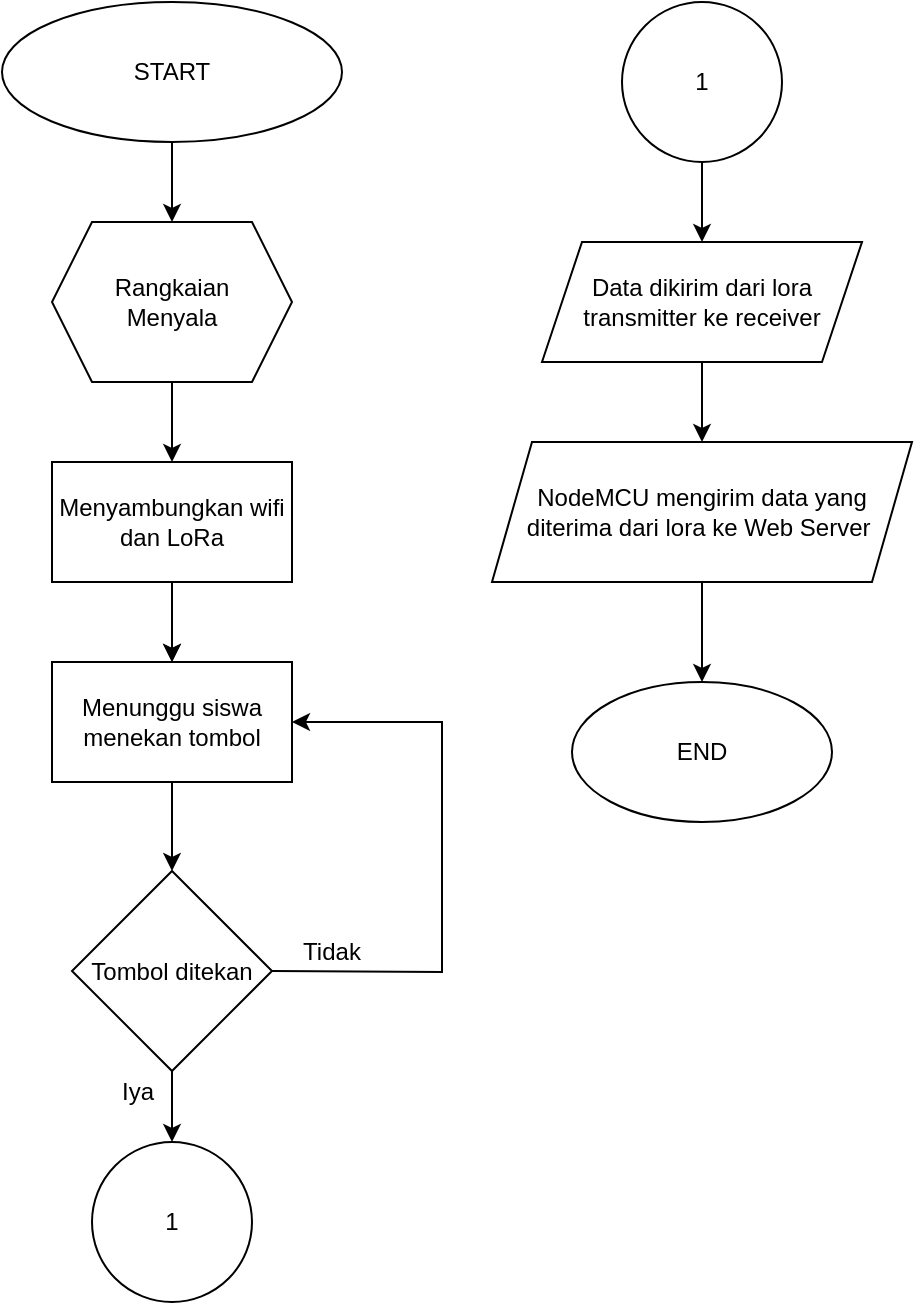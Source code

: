 <mxfile version="21.7.5" type="github">
  <diagram id="C5RBs43oDa-KdzZeNtuy" name="Page-1">
    <mxGraphModel dx="1050" dy="566" grid="1" gridSize="10" guides="1" tooltips="1" connect="1" arrows="1" fold="1" page="1" pageScale="1" pageWidth="827" pageHeight="1169" math="0" shadow="0">
      <root>
        <mxCell id="WIyWlLk6GJQsqaUBKTNV-0" />
        <mxCell id="WIyWlLk6GJQsqaUBKTNV-1" parent="WIyWlLk6GJQsqaUBKTNV-0" />
        <mxCell id="LPeFusDSENl2MgYM5kZ1-2" value="" style="edgeStyle=orthogonalEdgeStyle;rounded=0;orthogonalLoop=1;jettySize=auto;html=1;" edge="1" parent="WIyWlLk6GJQsqaUBKTNV-1" source="LPeFusDSENl2MgYM5kZ1-0" target="LPeFusDSENl2MgYM5kZ1-1">
          <mxGeometry relative="1" as="geometry" />
        </mxCell>
        <mxCell id="LPeFusDSENl2MgYM5kZ1-0" value="START" style="ellipse;whiteSpace=wrap;html=1;" vertex="1" parent="WIyWlLk6GJQsqaUBKTNV-1">
          <mxGeometry x="130" y="50" width="170" height="70" as="geometry" />
        </mxCell>
        <mxCell id="LPeFusDSENl2MgYM5kZ1-4" value="" style="edgeStyle=orthogonalEdgeStyle;rounded=0;orthogonalLoop=1;jettySize=auto;html=1;" edge="1" parent="WIyWlLk6GJQsqaUBKTNV-1" source="LPeFusDSENl2MgYM5kZ1-1" target="LPeFusDSENl2MgYM5kZ1-3">
          <mxGeometry relative="1" as="geometry" />
        </mxCell>
        <mxCell id="LPeFusDSENl2MgYM5kZ1-1" value="Rangkaian&lt;br&gt;Menyala" style="shape=hexagon;perimeter=hexagonPerimeter2;whiteSpace=wrap;html=1;fixedSize=1;" vertex="1" parent="WIyWlLk6GJQsqaUBKTNV-1">
          <mxGeometry x="155" y="160" width="120" height="80" as="geometry" />
        </mxCell>
        <mxCell id="LPeFusDSENl2MgYM5kZ1-8" value="" style="edgeStyle=orthogonalEdgeStyle;rounded=0;orthogonalLoop=1;jettySize=auto;html=1;" edge="1" parent="WIyWlLk6GJQsqaUBKTNV-1" source="LPeFusDSENl2MgYM5kZ1-3">
          <mxGeometry relative="1" as="geometry">
            <mxPoint x="215" y="380" as="targetPoint" />
          </mxGeometry>
        </mxCell>
        <mxCell id="LPeFusDSENl2MgYM5kZ1-10" value="" style="edgeStyle=orthogonalEdgeStyle;rounded=0;orthogonalLoop=1;jettySize=auto;html=1;" edge="1" parent="WIyWlLk6GJQsqaUBKTNV-1" source="LPeFusDSENl2MgYM5kZ1-3" target="LPeFusDSENl2MgYM5kZ1-9">
          <mxGeometry relative="1" as="geometry" />
        </mxCell>
        <mxCell id="LPeFusDSENl2MgYM5kZ1-3" value="Menyambungkan wifi dan LoRa" style="whiteSpace=wrap;html=1;" vertex="1" parent="WIyWlLk6GJQsqaUBKTNV-1">
          <mxGeometry x="155" y="280" width="120" height="60" as="geometry" />
        </mxCell>
        <mxCell id="LPeFusDSENl2MgYM5kZ1-14" value="" style="edgeStyle=orthogonalEdgeStyle;rounded=0;orthogonalLoop=1;jettySize=auto;html=1;" edge="1" parent="WIyWlLk6GJQsqaUBKTNV-1" source="LPeFusDSENl2MgYM5kZ1-9" target="LPeFusDSENl2MgYM5kZ1-13">
          <mxGeometry relative="1" as="geometry" />
        </mxCell>
        <mxCell id="LPeFusDSENl2MgYM5kZ1-9" value="Menunggu siswa menekan tombol" style="whiteSpace=wrap;html=1;" vertex="1" parent="WIyWlLk6GJQsqaUBKTNV-1">
          <mxGeometry x="155" y="380" width="120" height="60" as="geometry" />
        </mxCell>
        <mxCell id="LPeFusDSENl2MgYM5kZ1-16" value="" style="edgeStyle=orthogonalEdgeStyle;rounded=0;orthogonalLoop=1;jettySize=auto;html=1;" edge="1" parent="WIyWlLk6GJQsqaUBKTNV-1" source="LPeFusDSENl2MgYM5kZ1-13" target="LPeFusDSENl2MgYM5kZ1-15">
          <mxGeometry relative="1" as="geometry" />
        </mxCell>
        <mxCell id="LPeFusDSENl2MgYM5kZ1-13" value="Tombol ditekan" style="rhombus;whiteSpace=wrap;html=1;" vertex="1" parent="WIyWlLk6GJQsqaUBKTNV-1">
          <mxGeometry x="165" y="484.5" width="100" height="100" as="geometry" />
        </mxCell>
        <mxCell id="LPeFusDSENl2MgYM5kZ1-15" value="1" style="ellipse;whiteSpace=wrap;html=1;" vertex="1" parent="WIyWlLk6GJQsqaUBKTNV-1">
          <mxGeometry x="175" y="620" width="80" height="80" as="geometry" />
        </mxCell>
        <mxCell id="LPeFusDSENl2MgYM5kZ1-19" value="" style="endArrow=classic;html=1;rounded=0;exitX=1;exitY=0.5;exitDx=0;exitDy=0;entryX=1;entryY=0.5;entryDx=0;entryDy=0;" edge="1" parent="WIyWlLk6GJQsqaUBKTNV-1" source="LPeFusDSENl2MgYM5kZ1-13" target="LPeFusDSENl2MgYM5kZ1-9">
          <mxGeometry width="50" height="50" relative="1" as="geometry">
            <mxPoint x="390" y="500" as="sourcePoint" />
            <mxPoint x="440" y="450" as="targetPoint" />
            <Array as="points">
              <mxPoint x="350" y="535" />
              <mxPoint x="350" y="410" />
            </Array>
          </mxGeometry>
        </mxCell>
        <mxCell id="LPeFusDSENl2MgYM5kZ1-20" value="Tidak" style="text;html=1;strokeColor=none;fillColor=none;align=center;verticalAlign=middle;whiteSpace=wrap;rounded=0;" vertex="1" parent="WIyWlLk6GJQsqaUBKTNV-1">
          <mxGeometry x="265" y="510" width="60" height="30" as="geometry" />
        </mxCell>
        <mxCell id="LPeFusDSENl2MgYM5kZ1-21" value="Iya" style="text;html=1;strokeColor=none;fillColor=none;align=center;verticalAlign=middle;whiteSpace=wrap;rounded=0;" vertex="1" parent="WIyWlLk6GJQsqaUBKTNV-1">
          <mxGeometry x="168" y="580" width="60" height="30" as="geometry" />
        </mxCell>
        <mxCell id="LPeFusDSENl2MgYM5kZ1-25" value="" style="edgeStyle=orthogonalEdgeStyle;rounded=0;orthogonalLoop=1;jettySize=auto;html=1;" edge="1" parent="WIyWlLk6GJQsqaUBKTNV-1" source="LPeFusDSENl2MgYM5kZ1-22" target="LPeFusDSENl2MgYM5kZ1-23">
          <mxGeometry relative="1" as="geometry" />
        </mxCell>
        <mxCell id="LPeFusDSENl2MgYM5kZ1-22" value="1" style="ellipse;whiteSpace=wrap;html=1;aspect=fixed;" vertex="1" parent="WIyWlLk6GJQsqaUBKTNV-1">
          <mxGeometry x="440" y="50" width="80" height="80" as="geometry" />
        </mxCell>
        <mxCell id="LPeFusDSENl2MgYM5kZ1-27" value="" style="edgeStyle=orthogonalEdgeStyle;rounded=0;orthogonalLoop=1;jettySize=auto;html=1;" edge="1" parent="WIyWlLk6GJQsqaUBKTNV-1" source="LPeFusDSENl2MgYM5kZ1-23" target="LPeFusDSENl2MgYM5kZ1-26">
          <mxGeometry relative="1" as="geometry" />
        </mxCell>
        <mxCell id="LPeFusDSENl2MgYM5kZ1-23" value="Data dikirim dari lora transmitter ke receiver" style="shape=parallelogram;perimeter=parallelogramPerimeter;whiteSpace=wrap;html=1;fixedSize=1;" vertex="1" parent="WIyWlLk6GJQsqaUBKTNV-1">
          <mxGeometry x="400" y="170" width="160" height="60" as="geometry" />
        </mxCell>
        <mxCell id="LPeFusDSENl2MgYM5kZ1-29" value="" style="edgeStyle=orthogonalEdgeStyle;rounded=0;orthogonalLoop=1;jettySize=auto;html=1;" edge="1" parent="WIyWlLk6GJQsqaUBKTNV-1" source="LPeFusDSENl2MgYM5kZ1-26" target="LPeFusDSENl2MgYM5kZ1-28">
          <mxGeometry relative="1" as="geometry" />
        </mxCell>
        <mxCell id="LPeFusDSENl2MgYM5kZ1-26" value="NodeMCU mengirim data yang diterima dari lora ke Web Server&amp;nbsp;" style="shape=parallelogram;perimeter=parallelogramPerimeter;whiteSpace=wrap;html=1;fixedSize=1;" vertex="1" parent="WIyWlLk6GJQsqaUBKTNV-1">
          <mxGeometry x="375" y="270" width="210" height="70" as="geometry" />
        </mxCell>
        <mxCell id="LPeFusDSENl2MgYM5kZ1-28" value="END" style="ellipse;whiteSpace=wrap;html=1;" vertex="1" parent="WIyWlLk6GJQsqaUBKTNV-1">
          <mxGeometry x="415" y="390" width="130" height="70" as="geometry" />
        </mxCell>
      </root>
    </mxGraphModel>
  </diagram>
</mxfile>
